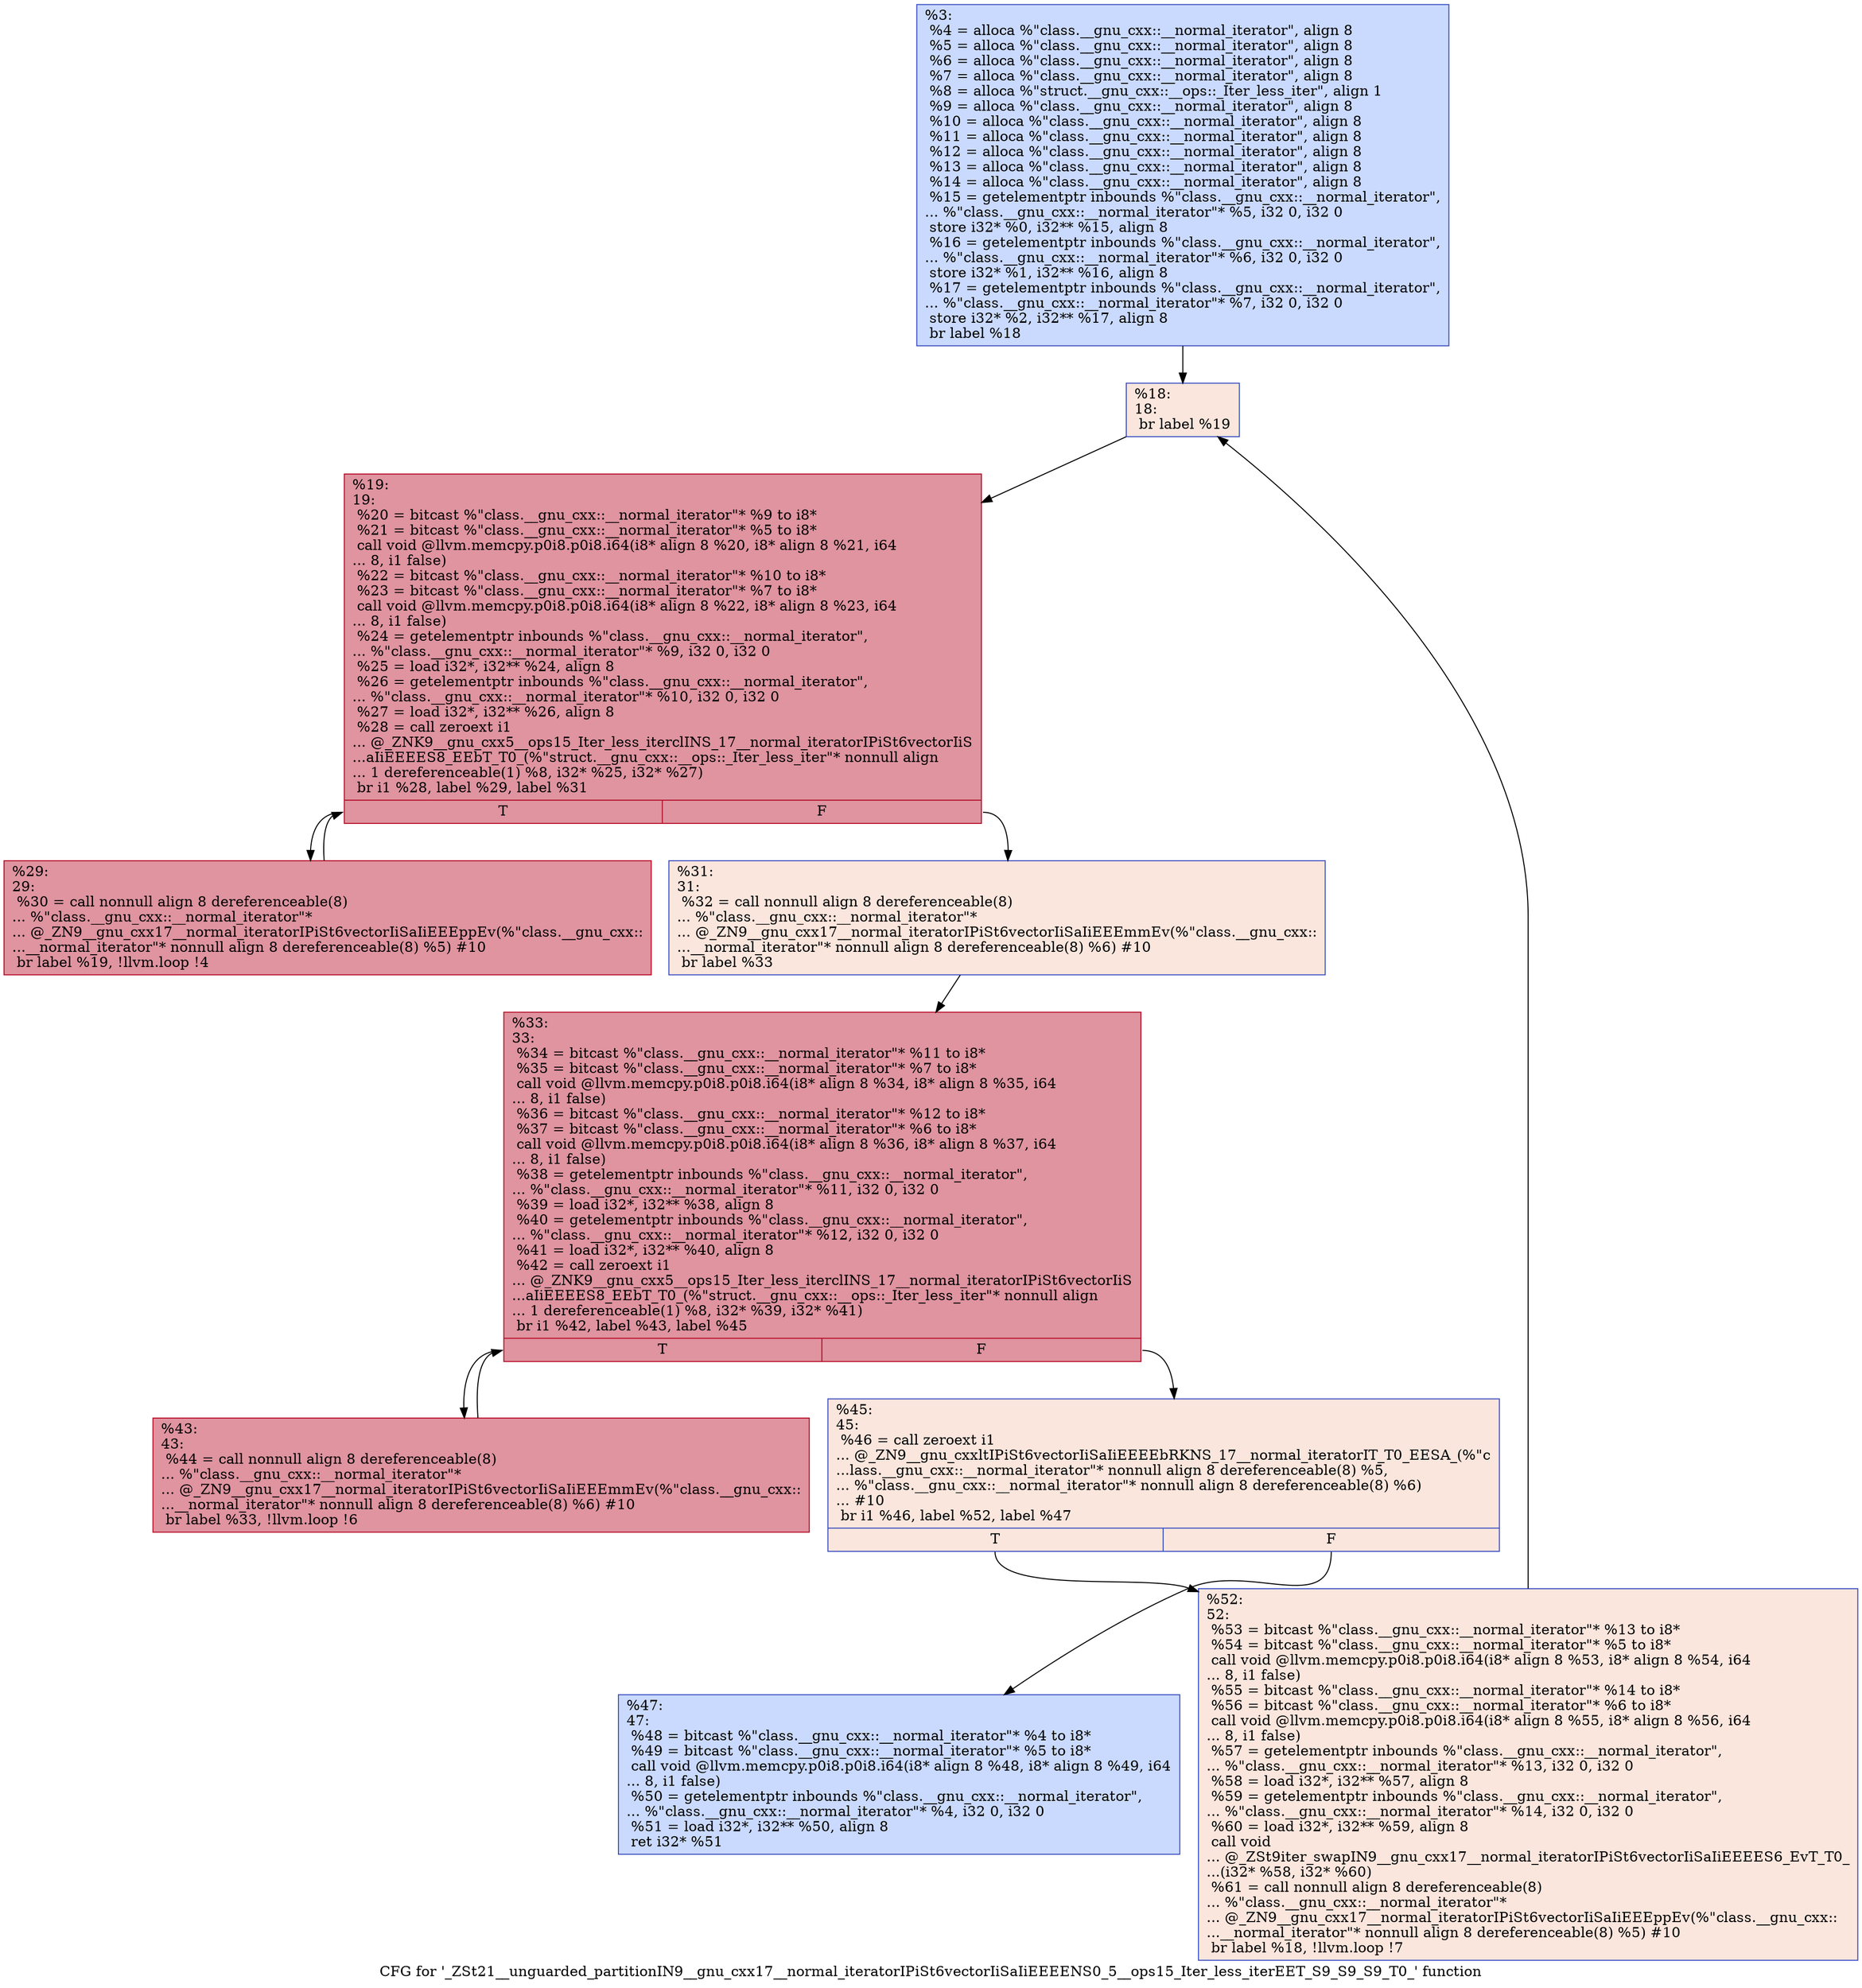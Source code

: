 digraph "CFG for '_ZSt21__unguarded_partitionIN9__gnu_cxx17__normal_iteratorIPiSt6vectorIiSaIiEEEENS0_5__ops15_Iter_less_iterEET_S9_S9_S9_T0_' function" {
	label="CFG for '_ZSt21__unguarded_partitionIN9__gnu_cxx17__normal_iteratorIPiSt6vectorIiSaIiEEEENS0_5__ops15_Iter_less_iterEET_S9_S9_S9_T0_' function";

	Node0x558fd0e64cb0 [shape=record,color="#3d50c3ff", style=filled, fillcolor="#88abfd70",label="{%3:\l  %4 = alloca %\"class.__gnu_cxx::__normal_iterator\", align 8\l  %5 = alloca %\"class.__gnu_cxx::__normal_iterator\", align 8\l  %6 = alloca %\"class.__gnu_cxx::__normal_iterator\", align 8\l  %7 = alloca %\"class.__gnu_cxx::__normal_iterator\", align 8\l  %8 = alloca %\"struct.__gnu_cxx::__ops::_Iter_less_iter\", align 1\l  %9 = alloca %\"class.__gnu_cxx::__normal_iterator\", align 8\l  %10 = alloca %\"class.__gnu_cxx::__normal_iterator\", align 8\l  %11 = alloca %\"class.__gnu_cxx::__normal_iterator\", align 8\l  %12 = alloca %\"class.__gnu_cxx::__normal_iterator\", align 8\l  %13 = alloca %\"class.__gnu_cxx::__normal_iterator\", align 8\l  %14 = alloca %\"class.__gnu_cxx::__normal_iterator\", align 8\l  %15 = getelementptr inbounds %\"class.__gnu_cxx::__normal_iterator\",\l... %\"class.__gnu_cxx::__normal_iterator\"* %5, i32 0, i32 0\l  store i32* %0, i32** %15, align 8\l  %16 = getelementptr inbounds %\"class.__gnu_cxx::__normal_iterator\",\l... %\"class.__gnu_cxx::__normal_iterator\"* %6, i32 0, i32 0\l  store i32* %1, i32** %16, align 8\l  %17 = getelementptr inbounds %\"class.__gnu_cxx::__normal_iterator\",\l... %\"class.__gnu_cxx::__normal_iterator\"* %7, i32 0, i32 0\l  store i32* %2, i32** %17, align 8\l  br label %18\l}"];
	Node0x558fd0e64cb0 -> Node0x558fd0e64d70;
	Node0x558fd0e64d70 [shape=record,color="#3d50c3ff", style=filled, fillcolor="#f3c7b170",label="{%18:\l18:                                               \l  br label %19\l}"];
	Node0x558fd0e64d70 -> Node0x558fd0e654d0;
	Node0x558fd0e654d0 [shape=record,color="#b70d28ff", style=filled, fillcolor="#b70d2870",label="{%19:\l19:                                               \l  %20 = bitcast %\"class.__gnu_cxx::__normal_iterator\"* %9 to i8*\l  %21 = bitcast %\"class.__gnu_cxx::__normal_iterator\"* %5 to i8*\l  call void @llvm.memcpy.p0i8.p0i8.i64(i8* align 8 %20, i8* align 8 %21, i64\l... 8, i1 false)\l  %22 = bitcast %\"class.__gnu_cxx::__normal_iterator\"* %10 to i8*\l  %23 = bitcast %\"class.__gnu_cxx::__normal_iterator\"* %7 to i8*\l  call void @llvm.memcpy.p0i8.p0i8.i64(i8* align 8 %22, i8* align 8 %23, i64\l... 8, i1 false)\l  %24 = getelementptr inbounds %\"class.__gnu_cxx::__normal_iterator\",\l... %\"class.__gnu_cxx::__normal_iterator\"* %9, i32 0, i32 0\l  %25 = load i32*, i32** %24, align 8\l  %26 = getelementptr inbounds %\"class.__gnu_cxx::__normal_iterator\",\l... %\"class.__gnu_cxx::__normal_iterator\"* %10, i32 0, i32 0\l  %27 = load i32*, i32** %26, align 8\l  %28 = call zeroext i1\l... @_ZNK9__gnu_cxx5__ops15_Iter_less_iterclINS_17__normal_iteratorIPiSt6vectorIiS\l...aIiEEEES8_EEbT_T0_(%\"struct.__gnu_cxx::__ops::_Iter_less_iter\"* nonnull align\l... 1 dereferenceable(1) %8, i32* %25, i32* %27)\l  br i1 %28, label %29, label %31\l|{<s0>T|<s1>F}}"];
	Node0x558fd0e654d0:s0 -> Node0x558fd0e65e60;
	Node0x558fd0e654d0:s1 -> Node0x558fd0e65eb0;
	Node0x558fd0e65e60 [shape=record,color="#b70d28ff", style=filled, fillcolor="#b70d2870",label="{%29:\l29:                                               \l  %30 = call nonnull align 8 dereferenceable(8)\l... %\"class.__gnu_cxx::__normal_iterator\"*\l... @_ZN9__gnu_cxx17__normal_iteratorIPiSt6vectorIiSaIiEEEppEv(%\"class.__gnu_cxx::\l...__normal_iterator\"* nonnull align 8 dereferenceable(8) %5) #10\l  br label %19, !llvm.loop !4\l}"];
	Node0x558fd0e65e60 -> Node0x558fd0e654d0;
	Node0x558fd0e65eb0 [shape=record,color="#3d50c3ff", style=filled, fillcolor="#f3c7b170",label="{%31:\l31:                                               \l  %32 = call nonnull align 8 dereferenceable(8)\l... %\"class.__gnu_cxx::__normal_iterator\"*\l... @_ZN9__gnu_cxx17__normal_iteratorIPiSt6vectorIiSaIiEEEmmEv(%\"class.__gnu_cxx::\l...__normal_iterator\"* nonnull align 8 dereferenceable(8) %6) #10\l  br label %33\l}"];
	Node0x558fd0e65eb0 -> Node0x558fd0e65fb0;
	Node0x558fd0e65fb0 [shape=record,color="#b70d28ff", style=filled, fillcolor="#b70d2870",label="{%33:\l33:                                               \l  %34 = bitcast %\"class.__gnu_cxx::__normal_iterator\"* %11 to i8*\l  %35 = bitcast %\"class.__gnu_cxx::__normal_iterator\"* %7 to i8*\l  call void @llvm.memcpy.p0i8.p0i8.i64(i8* align 8 %34, i8* align 8 %35, i64\l... 8, i1 false)\l  %36 = bitcast %\"class.__gnu_cxx::__normal_iterator\"* %12 to i8*\l  %37 = bitcast %\"class.__gnu_cxx::__normal_iterator\"* %6 to i8*\l  call void @llvm.memcpy.p0i8.p0i8.i64(i8* align 8 %36, i8* align 8 %37, i64\l... 8, i1 false)\l  %38 = getelementptr inbounds %\"class.__gnu_cxx::__normal_iterator\",\l... %\"class.__gnu_cxx::__normal_iterator\"* %11, i32 0, i32 0\l  %39 = load i32*, i32** %38, align 8\l  %40 = getelementptr inbounds %\"class.__gnu_cxx::__normal_iterator\",\l... %\"class.__gnu_cxx::__normal_iterator\"* %12, i32 0, i32 0\l  %41 = load i32*, i32** %40, align 8\l  %42 = call zeroext i1\l... @_ZNK9__gnu_cxx5__ops15_Iter_less_iterclINS_17__normal_iteratorIPiSt6vectorIiS\l...aIiEEEES8_EEbT_T0_(%\"struct.__gnu_cxx::__ops::_Iter_less_iter\"* nonnull align\l... 1 dereferenceable(1) %8, i32* %39, i32* %41)\l  br i1 %42, label %43, label %45\l|{<s0>T|<s1>F}}"];
	Node0x558fd0e65fb0:s0 -> Node0x558fd0e66b90;
	Node0x558fd0e65fb0:s1 -> Node0x558fd0e66be0;
	Node0x558fd0e66b90 [shape=record,color="#b70d28ff", style=filled, fillcolor="#b70d2870",label="{%43:\l43:                                               \l  %44 = call nonnull align 8 dereferenceable(8)\l... %\"class.__gnu_cxx::__normal_iterator\"*\l... @_ZN9__gnu_cxx17__normal_iteratorIPiSt6vectorIiSaIiEEEmmEv(%\"class.__gnu_cxx::\l...__normal_iterator\"* nonnull align 8 dereferenceable(8) %6) #10\l  br label %33, !llvm.loop !6\l}"];
	Node0x558fd0e66b90 -> Node0x558fd0e65fb0;
	Node0x558fd0e66be0 [shape=record,color="#3d50c3ff", style=filled, fillcolor="#f3c7b170",label="{%45:\l45:                                               \l  %46 = call zeroext i1\l... @_ZN9__gnu_cxxltIPiSt6vectorIiSaIiEEEEbRKNS_17__normal_iteratorIT_T0_EESA_(%\"c\l...lass.__gnu_cxx::__normal_iterator\"* nonnull align 8 dereferenceable(8) %5,\l... %\"class.__gnu_cxx::__normal_iterator\"* nonnull align 8 dereferenceable(8) %6)\l... #10\l  br i1 %46, label %52, label %47\l|{<s0>T|<s1>F}}"];
	Node0x558fd0e66be0:s0 -> Node0x558fd0e67000;
	Node0x558fd0e66be0:s1 -> Node0x558fd0e67050;
	Node0x558fd0e67050 [shape=record,color="#3d50c3ff", style=filled, fillcolor="#88abfd70",label="{%47:\l47:                                               \l  %48 = bitcast %\"class.__gnu_cxx::__normal_iterator\"* %4 to i8*\l  %49 = bitcast %\"class.__gnu_cxx::__normal_iterator\"* %5 to i8*\l  call void @llvm.memcpy.p0i8.p0i8.i64(i8* align 8 %48, i8* align 8 %49, i64\l... 8, i1 false)\l  %50 = getelementptr inbounds %\"class.__gnu_cxx::__normal_iterator\",\l... %\"class.__gnu_cxx::__normal_iterator\"* %4, i32 0, i32 0\l  %51 = load i32*, i32** %50, align 8\l  ret i32* %51\l}"];
	Node0x558fd0e67000 [shape=record,color="#3d50c3ff", style=filled, fillcolor="#f3c7b170",label="{%52:\l52:                                               \l  %53 = bitcast %\"class.__gnu_cxx::__normal_iterator\"* %13 to i8*\l  %54 = bitcast %\"class.__gnu_cxx::__normal_iterator\"* %5 to i8*\l  call void @llvm.memcpy.p0i8.p0i8.i64(i8* align 8 %53, i8* align 8 %54, i64\l... 8, i1 false)\l  %55 = bitcast %\"class.__gnu_cxx::__normal_iterator\"* %14 to i8*\l  %56 = bitcast %\"class.__gnu_cxx::__normal_iterator\"* %6 to i8*\l  call void @llvm.memcpy.p0i8.p0i8.i64(i8* align 8 %55, i8* align 8 %56, i64\l... 8, i1 false)\l  %57 = getelementptr inbounds %\"class.__gnu_cxx::__normal_iterator\",\l... %\"class.__gnu_cxx::__normal_iterator\"* %13, i32 0, i32 0\l  %58 = load i32*, i32** %57, align 8\l  %59 = getelementptr inbounds %\"class.__gnu_cxx::__normal_iterator\",\l... %\"class.__gnu_cxx::__normal_iterator\"* %14, i32 0, i32 0\l  %60 = load i32*, i32** %59, align 8\l  call void\l... @_ZSt9iter_swapIN9__gnu_cxx17__normal_iteratorIPiSt6vectorIiSaIiEEEES6_EvT_T0_\l...(i32* %58, i32* %60)\l  %61 = call nonnull align 8 dereferenceable(8)\l... %\"class.__gnu_cxx::__normal_iterator\"*\l... @_ZN9__gnu_cxx17__normal_iteratorIPiSt6vectorIiSaIiEEEppEv(%\"class.__gnu_cxx::\l...__normal_iterator\"* nonnull align 8 dereferenceable(8) %5) #10\l  br label %18, !llvm.loop !7\l}"];
	Node0x558fd0e67000 -> Node0x558fd0e64d70;
}
